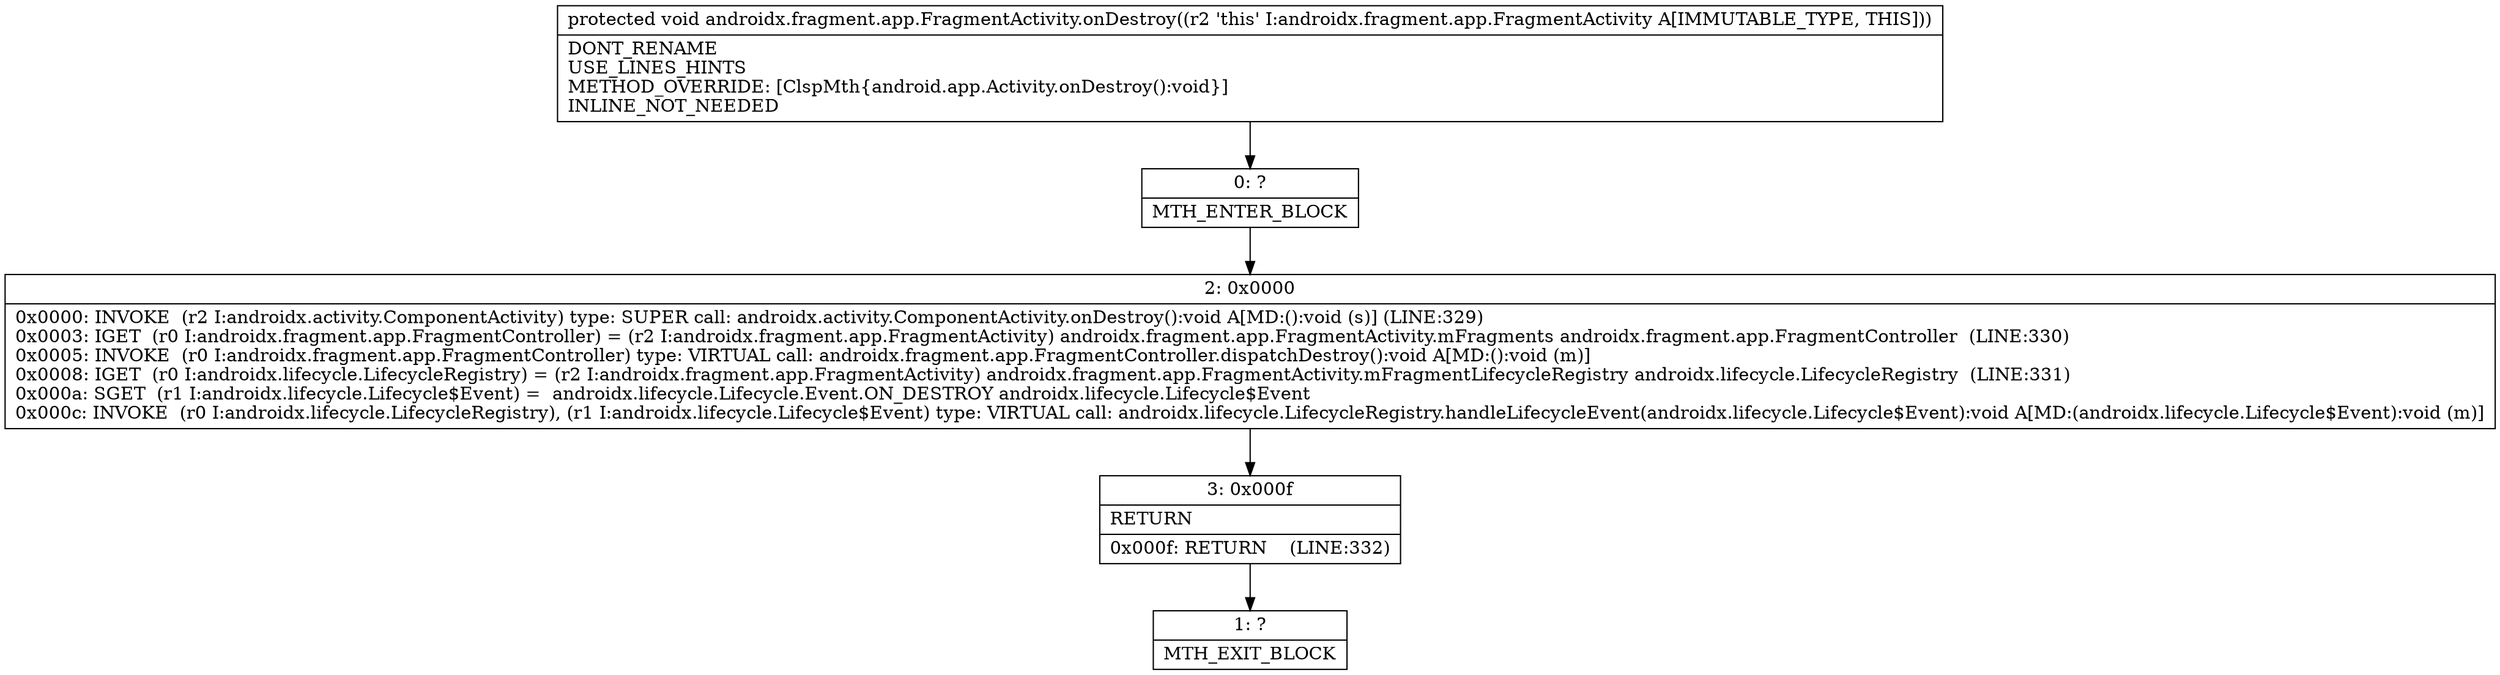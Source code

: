 digraph "CFG forandroidx.fragment.app.FragmentActivity.onDestroy()V" {
Node_0 [shape=record,label="{0\:\ ?|MTH_ENTER_BLOCK\l}"];
Node_2 [shape=record,label="{2\:\ 0x0000|0x0000: INVOKE  (r2 I:androidx.activity.ComponentActivity) type: SUPER call: androidx.activity.ComponentActivity.onDestroy():void A[MD:():void (s)] (LINE:329)\l0x0003: IGET  (r0 I:androidx.fragment.app.FragmentController) = (r2 I:androidx.fragment.app.FragmentActivity) androidx.fragment.app.FragmentActivity.mFragments androidx.fragment.app.FragmentController  (LINE:330)\l0x0005: INVOKE  (r0 I:androidx.fragment.app.FragmentController) type: VIRTUAL call: androidx.fragment.app.FragmentController.dispatchDestroy():void A[MD:():void (m)]\l0x0008: IGET  (r0 I:androidx.lifecycle.LifecycleRegistry) = (r2 I:androidx.fragment.app.FragmentActivity) androidx.fragment.app.FragmentActivity.mFragmentLifecycleRegistry androidx.lifecycle.LifecycleRegistry  (LINE:331)\l0x000a: SGET  (r1 I:androidx.lifecycle.Lifecycle$Event) =  androidx.lifecycle.Lifecycle.Event.ON_DESTROY androidx.lifecycle.Lifecycle$Event \l0x000c: INVOKE  (r0 I:androidx.lifecycle.LifecycleRegistry), (r1 I:androidx.lifecycle.Lifecycle$Event) type: VIRTUAL call: androidx.lifecycle.LifecycleRegistry.handleLifecycleEvent(androidx.lifecycle.Lifecycle$Event):void A[MD:(androidx.lifecycle.Lifecycle$Event):void (m)]\l}"];
Node_3 [shape=record,label="{3\:\ 0x000f|RETURN\l|0x000f: RETURN    (LINE:332)\l}"];
Node_1 [shape=record,label="{1\:\ ?|MTH_EXIT_BLOCK\l}"];
MethodNode[shape=record,label="{protected void androidx.fragment.app.FragmentActivity.onDestroy((r2 'this' I:androidx.fragment.app.FragmentActivity A[IMMUTABLE_TYPE, THIS]))  | DONT_RENAME\lUSE_LINES_HINTS\lMETHOD_OVERRIDE: [ClspMth\{android.app.Activity.onDestroy():void\}]\lINLINE_NOT_NEEDED\l}"];
MethodNode -> Node_0;Node_0 -> Node_2;
Node_2 -> Node_3;
Node_3 -> Node_1;
}

